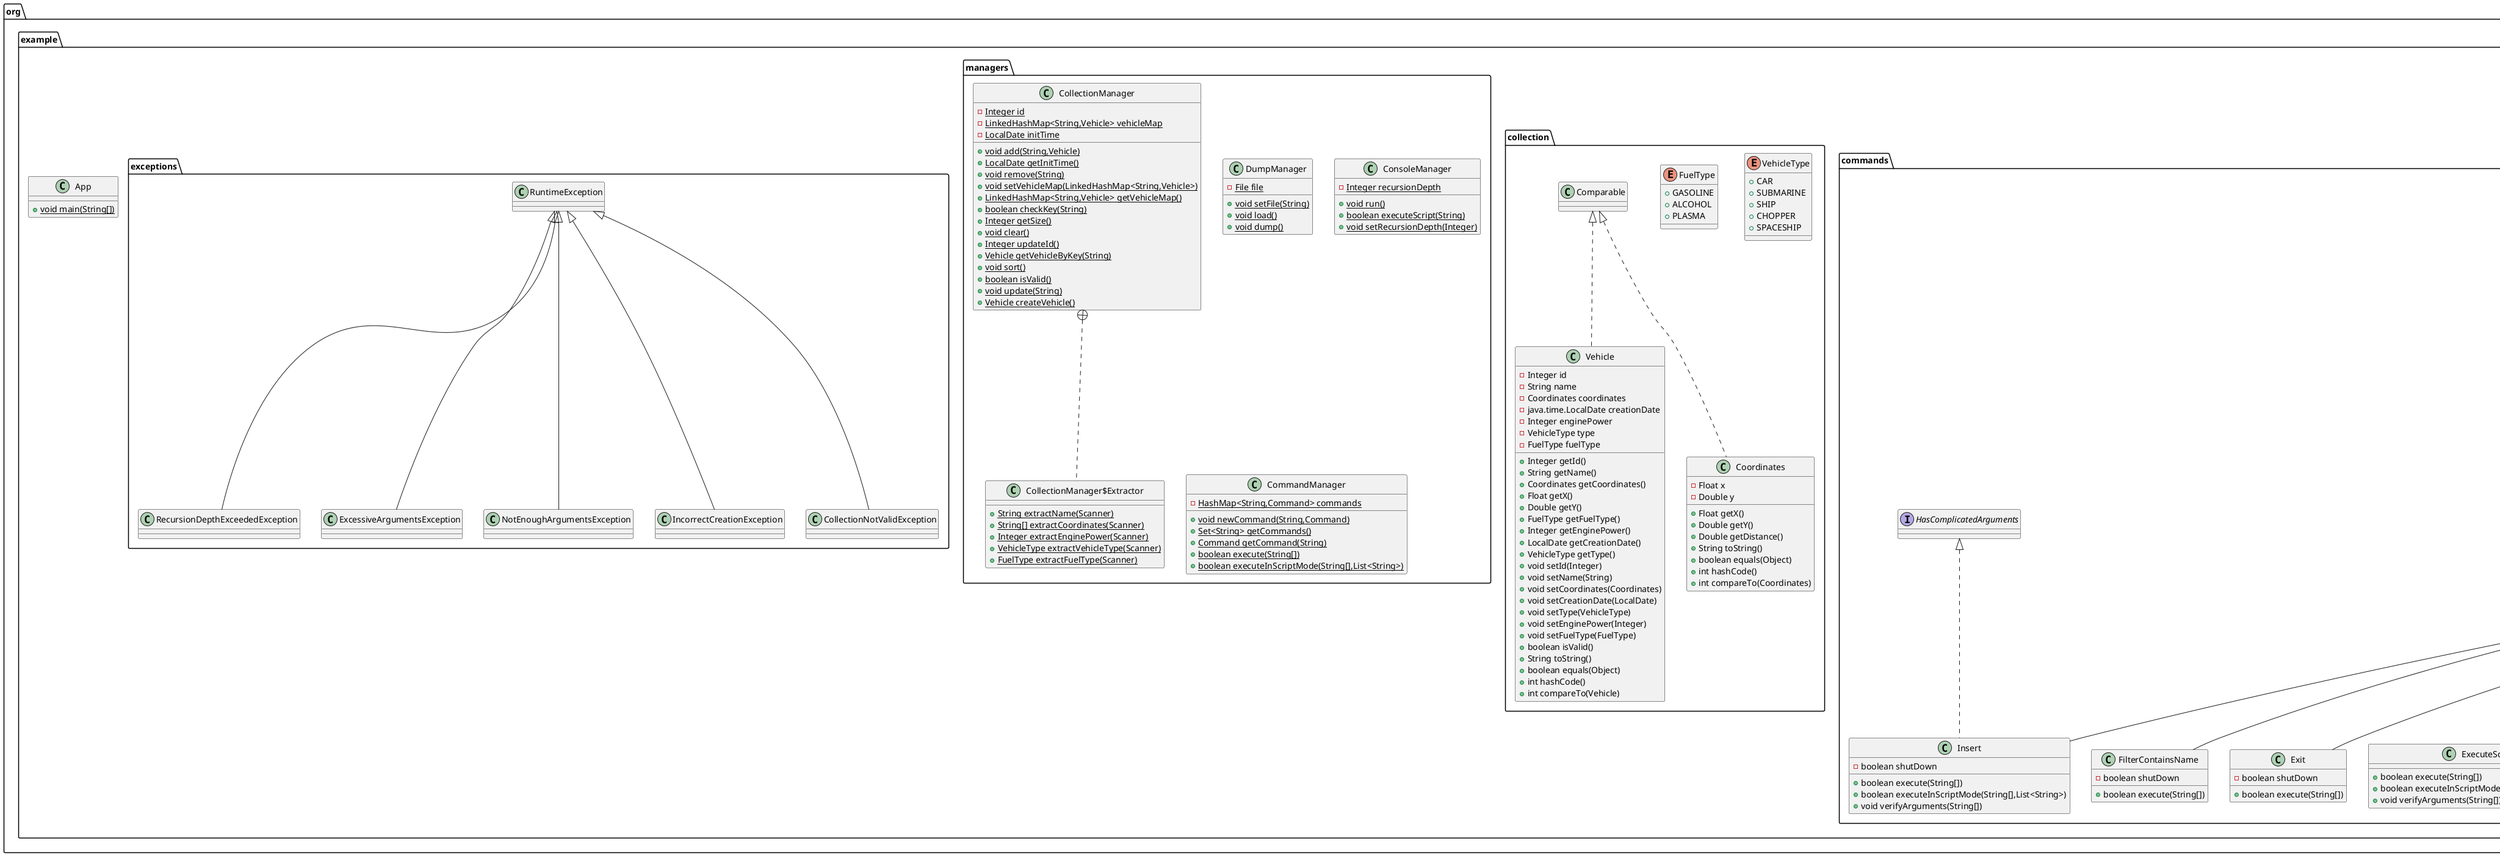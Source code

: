 @startuml
class org.example.App {
+ {static} void main(String[])
}
class org.example.commands.Insert {
- boolean shutDown
+ boolean execute(String[])
+ boolean executeInScriptMode(String[],List<String>)
+ void verifyArguments(String[])
}
enum org.example.collection.VehicleType {
+  CAR
+  SUBMARINE
+  SHIP
+  CHOPPER
+  SPACESHIP
}
class org.example.commands.FilterContainsName {
- boolean shutDown
+ boolean execute(String[])
}
class org.example.commands.Exit {
- boolean shutDown
+ boolean execute(String[])
}
class org.example.commands.ExecuteScript {
+ boolean execute(String[])
+ boolean executeInScriptMode(String[],List<String>)
+ void verifyArguments(String[])
}
class org.example.commands.Save {
- boolean shutDown
+ boolean execute(String[])
}
class org.example.commands.Update {
- boolean shutDown
+ boolean execute(String[])
}
interface org.example.commands.Describable {
+ String getDescription()
}
class org.example.commands.Clear {
- boolean shutDown
+ boolean execute(String[])
}
class org.example.managers.CollectionManager {
- {static} Integer id
- {static} LinkedHashMap<String,Vehicle> vehicleMap
- {static} LocalDate initTime
+ {static} void add(String,Vehicle)
+ {static} LocalDate getInitTime()
+ {static} void remove(String)
+ {static} void setVehicleMap(LinkedHashMap<String,Vehicle>)
+ {static} LinkedHashMap<String,Vehicle> getVehicleMap()
+ {static} boolean checkKey(String)
+ {static} Integer getSize()
+ {static} void clear()
+ {static} Integer updateId()
+ {static} Vehicle getVehicleByKey(String)
+ {static} void sort()
+ {static} boolean isValid()
+ {static} void update(String)
+ {static} Vehicle createVehicle()
}
class org.example.managers.CollectionManager$Extractor {
+ {static} String extractName(Scanner)
+ {static} String[] extractCoordinates(Scanner)
+ {static} Integer extractEnginePower(Scanner)
+ {static} VehicleType extractVehicleType(Scanner)
+ {static} FuelType extractFuelType(Scanner)
}
class org.example.exceptions.RecursionDepthExceededException {
}
class org.example.collection.Vehicle {
- Integer id
- String name
- Coordinates coordinates
- java.time.LocalDate creationDate
- Integer enginePower
- VehicleType type
- FuelType fuelType
+ Integer getId()
+ String getName()
+ Coordinates getCoordinates()
+ Float getX()
+ Double getY()
+ FuelType getFuelType()
+ Integer getEnginePower()
+ LocalDate getCreationDate()
+ VehicleType getType()
+ void setId(Integer)
+ void setName(String)
+ void setCoordinates(Coordinates)
+ void setCreationDate(LocalDate)
+ void setType(VehicleType)
+ void setEnginePower(Integer)
+ void setFuelType(FuelType)
+ boolean isValid()
+ String toString()
+ boolean equals(Object)
+ int hashCode()
+ int compareTo(Vehicle)
}
interface org.example.commands.HasComplicatedArguments {
}
class org.example.managers.DumpManager {
- {static} File file
+ {static} void setFile(String)
+ {static} void load()
+ {static} void dump()
}
class org.example.commands.RemoveLowerKey {
- boolean shutDown
+ boolean execute(String[])
}
class org.example.commands.AverageOfEnginePower {
- boolean shutDown
+ boolean execute(String[])
}
class org.example.commands.RemoveLower {
- boolean shutDown
+ boolean execute(String[])
+ boolean executeInScriptMode(String[],List<String>)
+ void verifyArguments(String[])
}
enum org.example.collection.FuelType {
+  GASOLINE
+  ALCOHOL
+  PLASMA
}
class org.example.managers.ConsoleManager {
- {static} Integer recursionDepth
+ {static} void run()
+ {static} boolean executeScript(String)
+ {static} void setRecursionDepth(Integer)
}
class org.example.commands.ReplaceIfGreater {
- boolean shutDown
+ boolean execute(String[])
+ boolean executeInScriptMode(String[],List<String>)
+ void verifyArguments(String[])
}
class org.example.commands.Show {
- boolean shutDown
+ boolean execute(String[])
}
class org.example.exceptions.ExcessiveArgumentsException {
}
class org.example.exceptions.NotEnoughArgumentsException {
}
class org.example.commands.RemoveKey {
- boolean shutDown
+ boolean execute(String[])
}
class org.example.commands.MinByCoordinates {
- boolean shutDown
+ boolean execute(String[])
}
class org.example.exceptions.IncorrectCreationException {
}
class org.example.managers.CommandManager {
- {static} HashMap<String,Command> commands
+ {static} void newCommand(String,Command)
+ {static} Set<String> getCommands()
+ {static} Command getCommand(String)
+ {static} boolean execute(String[])
+ {static} boolean executeInScriptMode(String[],List<String>)
}
class org.example.commands.Info {
- boolean shutDown
+ boolean execute(String[])
}
class org.example.commands.Help {
- boolean shutDown
+ boolean execute(String[])
}
abstract class org.example.commands.Command {
- String name
- String description
+ {abstract}boolean execute(String[])
+ String getName()
+ boolean executeInScriptMode(String[],List<String>)
+ String getDescription()
+ String toString()
+ boolean equals(Object)
+ int hashCode()
}
class org.example.collection.Coordinates {
- Float x
- Double y
+ Float getX()
+ Double getY()
+ Double getDistance()
+ String toString()
+ boolean equals(Object)
+ int hashCode()
+ int compareTo(Coordinates)
}
class org.example.exceptions.CollectionNotValidException {
}


org.example.commands.HasComplicatedArguments <|.. org.example.commands.Insert
org.example.commands.Command <|-- org.example.commands.Insert
org.example.commands.Command <|-- org.example.commands.FilterContainsName
org.example.commands.Command <|-- org.example.commands.Exit
org.example.commands.Command <|-- org.example.commands.ExecuteScript
org.example.commands.Command <|-- org.example.commands.Save
org.example.commands.Command <|-- org.example.commands.Update
org.example.commands.Command <|-- org.example.commands.Clear
org.example.managers.CollectionManager +.. org.example.managers.CollectionManager$Extractor
org.example.exceptions.RuntimeException <|-- org.example.exceptions.RecursionDepthExceededException
org.example.collection.Comparable <|.. org.example.collection.Vehicle
org.example.commands.Command <|-- org.example.commands.RemoveLowerKey
org.example.commands.Command <|-- org.example.commands.AverageOfEnginePower
org.example.commands.Command <|-- org.example.commands.RemoveLower
org.example.commands.Command <|-- org.example.commands.ReplaceIfGreater
org.example.commands.Command <|-- org.example.commands.Show
org.example.exceptions.RuntimeException <|-- org.example.exceptions.ExcessiveArgumentsException
org.example.exceptions.RuntimeException <|-- org.example.exceptions.NotEnoughArgumentsException
org.example.commands.Command <|-- org.example.commands.RemoveKey
org.example.commands.Command <|-- org.example.commands.MinByCoordinates
org.example.exceptions.RuntimeException <|-- org.example.exceptions.IncorrectCreationException
org.example.commands.Command <|-- org.example.commands.Info
org.example.commands.Command <|-- org.example.commands.Help
org.example.commands.Describable <|.. org.example.commands.Command
org.example.collection.Comparable <|.. org.example.collection.Coordinates
org.example.exceptions.RuntimeException <|-- org.example.exceptions.CollectionNotValidException
@enduml